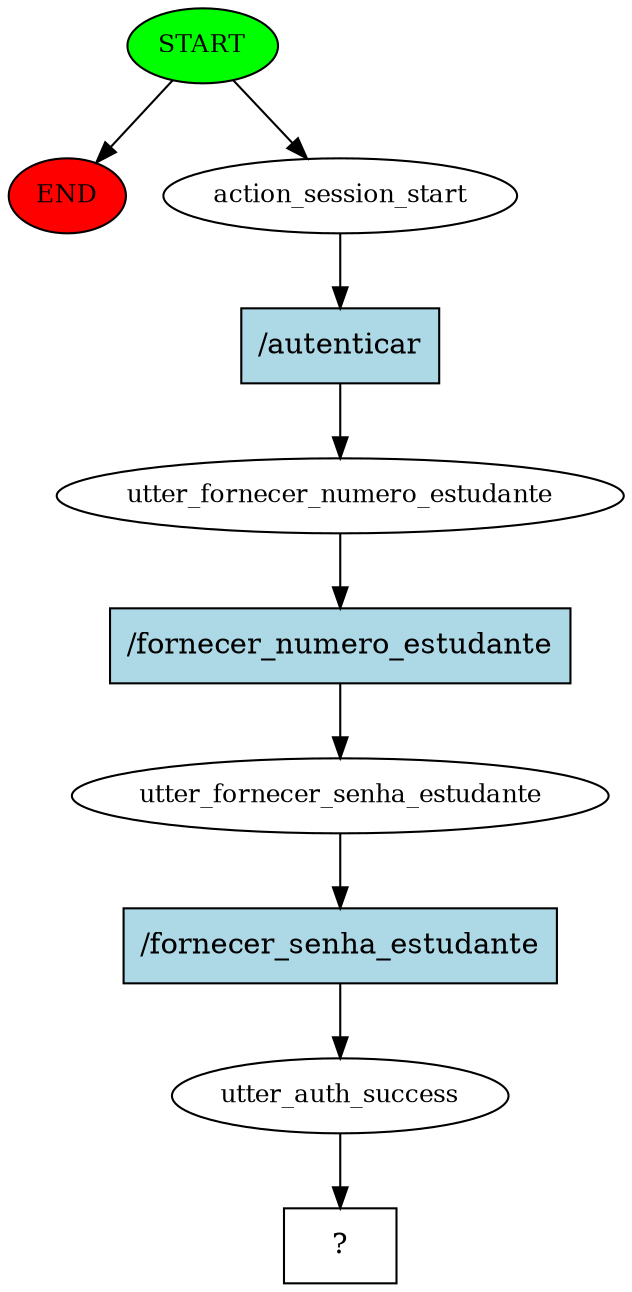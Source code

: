 digraph  {
0 [class="start active", fillcolor=green, fontsize=12, label=START, style=filled];
"-1" [class=end, fillcolor=red, fontsize=12, label=END, style=filled];
1 [class=active, fontsize=12, label=action_session_start];
2 [class=active, fontsize=12, label=utter_fornecer_numero_estudante];
3 [class=active, fontsize=12, label=utter_fornecer_senha_estudante];
4 [class=active, fontsize=12, label=utter_auth_success];
5 [class="intent dashed active", label="  ?  ", shape=rect];
6 [class="intent active", fillcolor=lightblue, label="/autenticar", shape=rect, style=filled];
7 [class="intent active", fillcolor=lightblue, label="/fornecer_numero_estudante", shape=rect, style=filled];
8 [class="intent active", fillcolor=lightblue, label="/fornecer_senha_estudante", shape=rect, style=filled];
0 -> "-1"  [class="", key=NONE, label=""];
0 -> 1  [class=active, key=NONE, label=""];
1 -> 6  [class=active, key=0];
2 -> 7  [class=active, key=0];
3 -> 8  [class=active, key=0];
4 -> 5  [class=active, key=NONE, label=""];
6 -> 2  [class=active, key=0];
7 -> 3  [class=active, key=0];
8 -> 4  [class=active, key=0];
}
